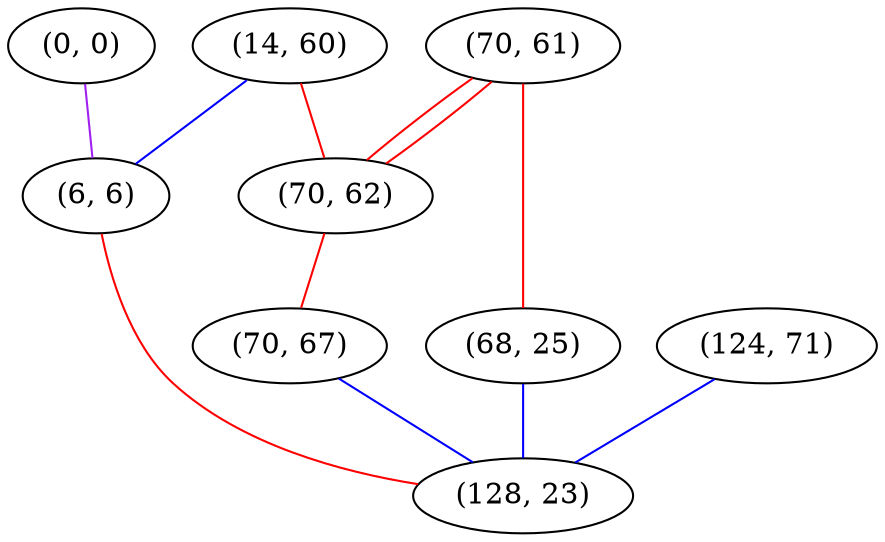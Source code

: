 graph "" {
"(14, 60)";
"(0, 0)";
"(70, 61)";
"(6, 6)";
"(70, 62)";
"(70, 67)";
"(68, 25)";
"(124, 71)";
"(128, 23)";
"(14, 60)" -- "(6, 6)"  [color=blue, key=0, weight=3];
"(14, 60)" -- "(70, 62)"  [color=red, key=0, weight=1];
"(0, 0)" -- "(6, 6)"  [color=purple, key=0, weight=4];
"(70, 61)" -- "(68, 25)"  [color=red, key=0, weight=1];
"(70, 61)" -- "(70, 62)"  [color=red, key=0, weight=1];
"(70, 61)" -- "(70, 62)"  [color=red, key=1, weight=1];
"(6, 6)" -- "(128, 23)"  [color=red, key=0, weight=1];
"(70, 62)" -- "(70, 67)"  [color=red, key=0, weight=1];
"(70, 67)" -- "(128, 23)"  [color=blue, key=0, weight=3];
"(68, 25)" -- "(128, 23)"  [color=blue, key=0, weight=3];
"(124, 71)" -- "(128, 23)"  [color=blue, key=0, weight=3];
}
